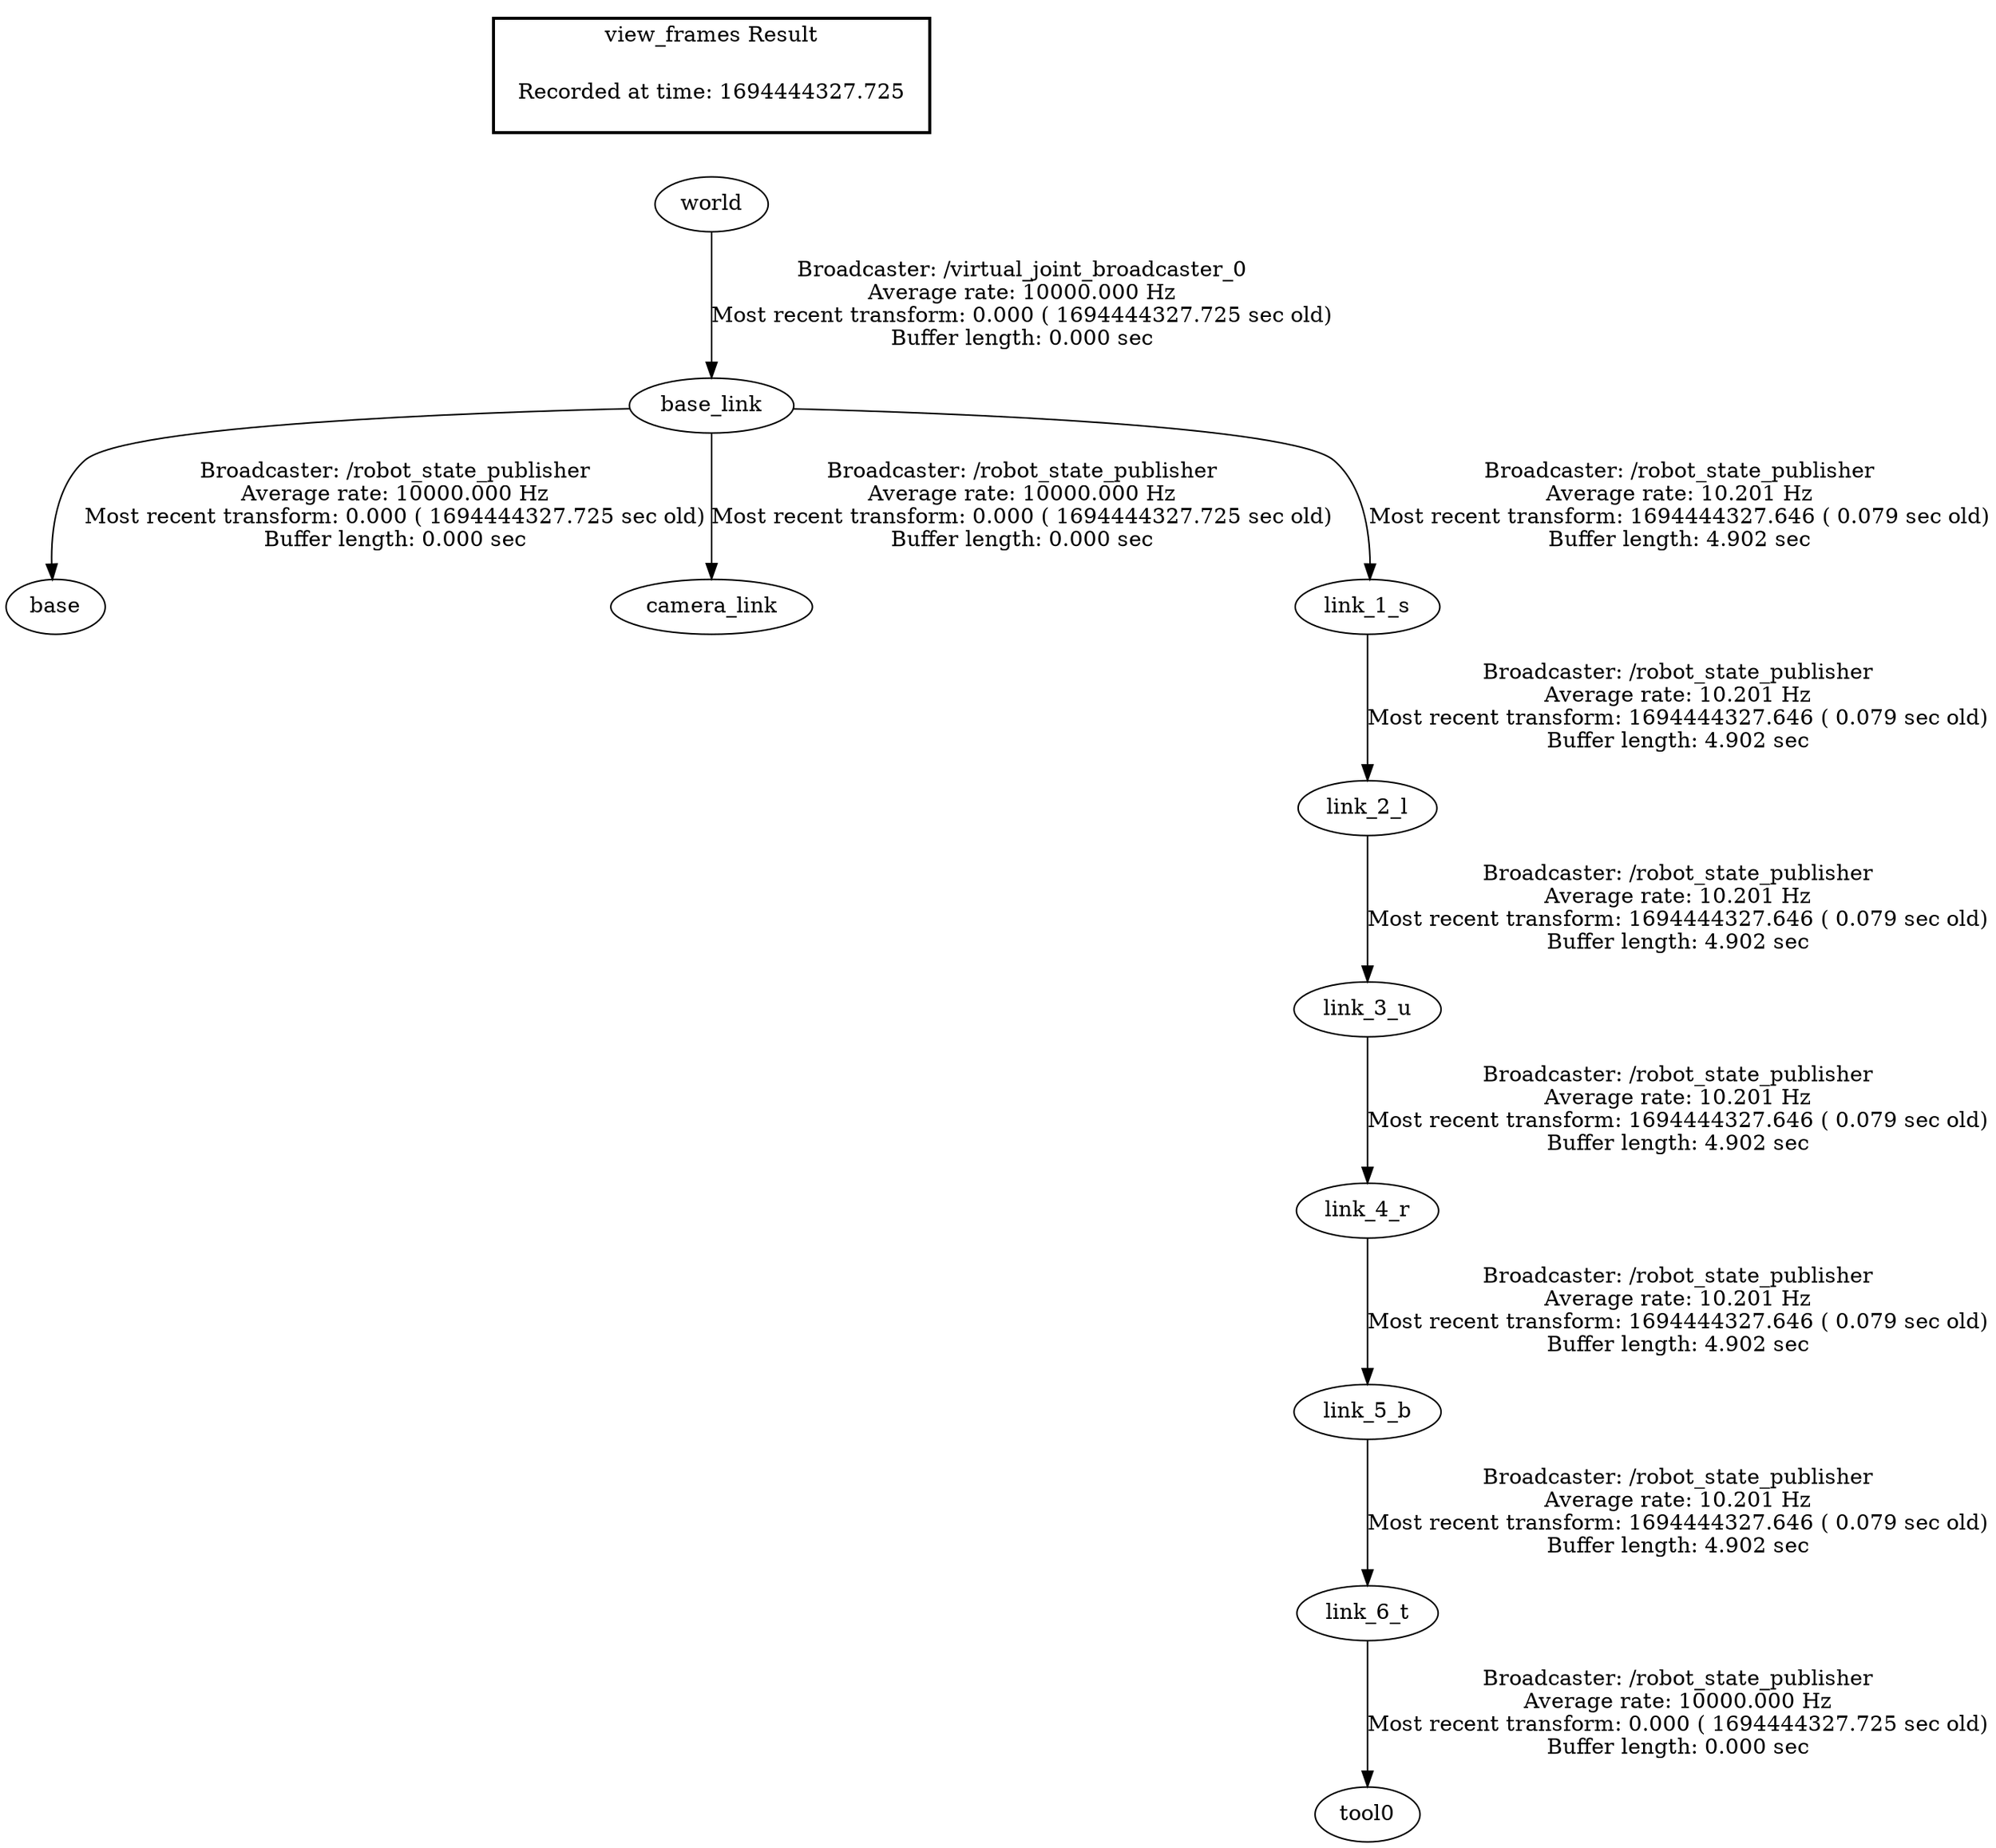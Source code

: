 digraph G {
"base_link" -> "base"[label="Broadcaster: /robot_state_publisher\nAverage rate: 10000.000 Hz\nMost recent transform: 0.000 ( 1694444327.725 sec old)\nBuffer length: 0.000 sec\n"];
"world" -> "base_link"[label="Broadcaster: /virtual_joint_broadcaster_0\nAverage rate: 10000.000 Hz\nMost recent transform: 0.000 ( 1694444327.725 sec old)\nBuffer length: 0.000 sec\n"];
"base_link" -> "camera_link"[label="Broadcaster: /robot_state_publisher\nAverage rate: 10000.000 Hz\nMost recent transform: 0.000 ( 1694444327.725 sec old)\nBuffer length: 0.000 sec\n"];
"link_6_t" -> "tool0"[label="Broadcaster: /robot_state_publisher\nAverage rate: 10000.000 Hz\nMost recent transform: 0.000 ( 1694444327.725 sec old)\nBuffer length: 0.000 sec\n"];
"link_5_b" -> "link_6_t"[label="Broadcaster: /robot_state_publisher\nAverage rate: 10.201 Hz\nMost recent transform: 1694444327.646 ( 0.079 sec old)\nBuffer length: 4.902 sec\n"];
"base_link" -> "link_1_s"[label="Broadcaster: /robot_state_publisher\nAverage rate: 10.201 Hz\nMost recent transform: 1694444327.646 ( 0.079 sec old)\nBuffer length: 4.902 sec\n"];
"link_1_s" -> "link_2_l"[label="Broadcaster: /robot_state_publisher\nAverage rate: 10.201 Hz\nMost recent transform: 1694444327.646 ( 0.079 sec old)\nBuffer length: 4.902 sec\n"];
"link_2_l" -> "link_3_u"[label="Broadcaster: /robot_state_publisher\nAverage rate: 10.201 Hz\nMost recent transform: 1694444327.646 ( 0.079 sec old)\nBuffer length: 4.902 sec\n"];
"link_3_u" -> "link_4_r"[label="Broadcaster: /robot_state_publisher\nAverage rate: 10.201 Hz\nMost recent transform: 1694444327.646 ( 0.079 sec old)\nBuffer length: 4.902 sec\n"];
"link_4_r" -> "link_5_b"[label="Broadcaster: /robot_state_publisher\nAverage rate: 10.201 Hz\nMost recent transform: 1694444327.646 ( 0.079 sec old)\nBuffer length: 4.902 sec\n"];
edge [style=invis];
 subgraph cluster_legend { style=bold; color=black; label ="view_frames Result";
"Recorded at time: 1694444327.725"[ shape=plaintext ] ;
 }->"world";
}